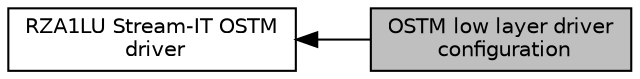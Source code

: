 digraph "OSTM low layer driver configuration"
{
  edge [fontname="Helvetica",fontsize="10",labelfontname="Helvetica",labelfontsize="10"];
  node [fontname="Helvetica",fontsize="10",shape=box];
  rankdir=LR;
  Node2 [label="RZA1LU Stream-IT OSTM\l driver",height=0.2,width=0.4,color="black", fillcolor="white", style="filled",URL="$d3/dcb/group__SSGSTARC__37__OSTM__DRIVER.html",tooltip="This interface provides access to the OSTM peripheral See OSTM High Level Driver API for details."];
  Node1 [label="OSTM low layer driver\l configuration",height=0.2,width=0.4,color="black", fillcolor="grey75", style="filled", fontcolor="black",tooltip="This interface allows control of the OSTM interface on the RZA1LU Stream-IT board."];
  Node2->Node1 [shape=plaintext, dir="back", style="solid"];
}

